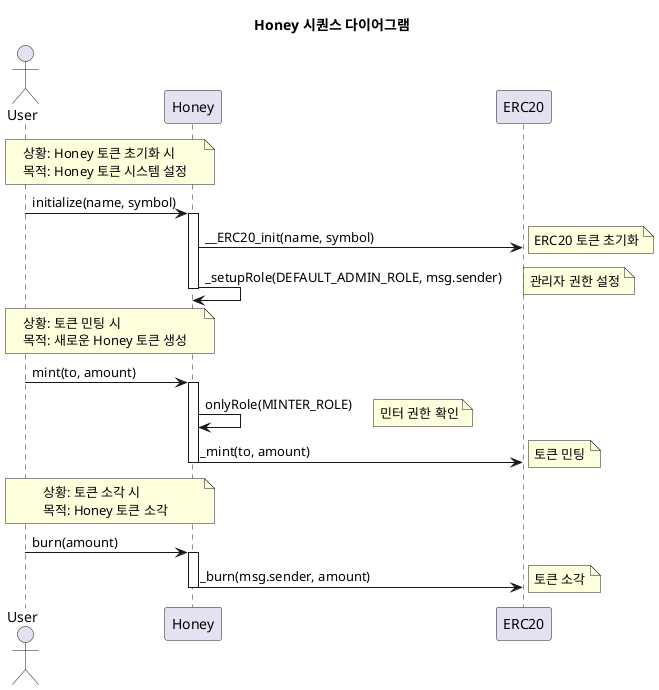 @startuml
title Honey 시퀀스 다이어그램

actor User
participant "Honey" as H
participant "ERC20" as E

note over User, H
  상황: Honey 토큰 초기화 시
  목적: Honey 토큰 시스템 설정
end note

User -> H: initialize(name, symbol)
activate H
H -> E: __ERC20_init(name, symbol)
note right: ERC20 토큰 초기화
H -> H: _setupRole(DEFAULT_ADMIN_ROLE, msg.sender)
note right: 관리자 권한 설정
deactivate H

note over User, H
  상황: 토큰 민팅 시
  목적: 새로운 Honey 토큰 생성
end note

User -> H: mint(to, amount)
activate H
H -> H: onlyRole(MINTER_ROLE)
note right: 민터 권한 확인
H -> E: _mint(to, amount)
note right: 토큰 민팅
deactivate H

note over User, H
  상황: 토큰 소각 시
  목적: Honey 토큰 소각
end note

User -> H: burn(amount)
activate H
H -> E: _burn(msg.sender, amount)
note right: 토큰 소각
deactivate H

@enduml 
